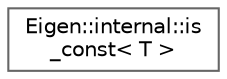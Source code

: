 digraph "Graphical Class Hierarchy"
{
 // LATEX_PDF_SIZE
  bgcolor="transparent";
  edge [fontname=Helvetica,fontsize=10,labelfontname=Helvetica,labelfontsize=10];
  node [fontname=Helvetica,fontsize=10,shape=box,height=0.2,width=0.4];
  rankdir="LR";
  Node0 [id="Node000000",label="Eigen::internal::is\l_const\< T \>",height=0.2,width=0.4,color="grey40", fillcolor="white", style="filled",URL="$structEigen_1_1internal_1_1is__const.html",tooltip=" "];
}

